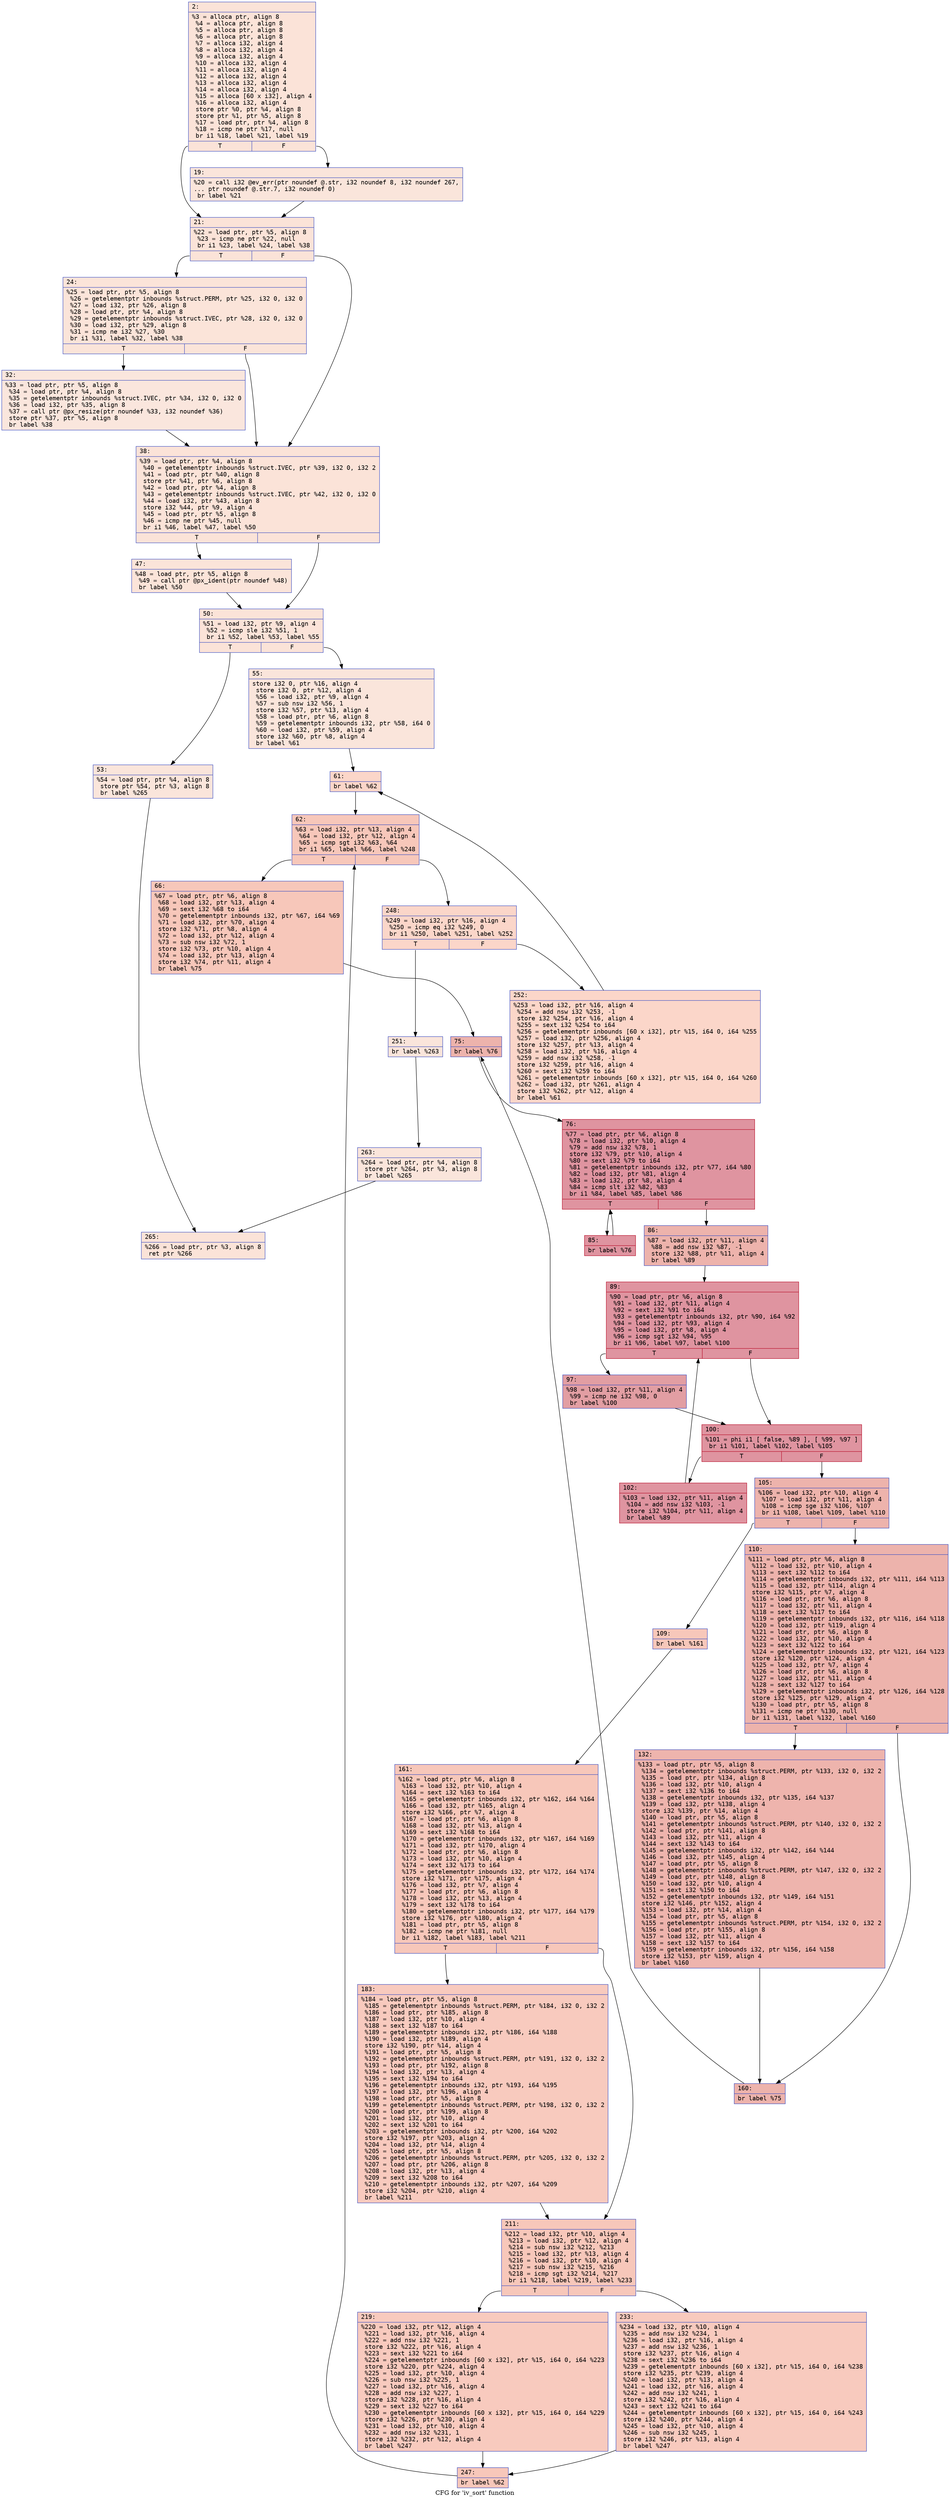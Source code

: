 digraph "CFG for 'iv_sort' function" {
	label="CFG for 'iv_sort' function";

	Node0x6000037f7d90 [shape=record,color="#3d50c3ff", style=filled, fillcolor="#f6bfa670" fontname="Courier",label="{2:\l|  %3 = alloca ptr, align 8\l  %4 = alloca ptr, align 8\l  %5 = alloca ptr, align 8\l  %6 = alloca ptr, align 8\l  %7 = alloca i32, align 4\l  %8 = alloca i32, align 4\l  %9 = alloca i32, align 4\l  %10 = alloca i32, align 4\l  %11 = alloca i32, align 4\l  %12 = alloca i32, align 4\l  %13 = alloca i32, align 4\l  %14 = alloca i32, align 4\l  %15 = alloca [60 x i32], align 4\l  %16 = alloca i32, align 4\l  store ptr %0, ptr %4, align 8\l  store ptr %1, ptr %5, align 8\l  %17 = load ptr, ptr %4, align 8\l  %18 = icmp ne ptr %17, null\l  br i1 %18, label %21, label %19\l|{<s0>T|<s1>F}}"];
	Node0x6000037f7d90:s0 -> Node0x6000037f7e30[tooltip="2 -> 21\nProbability 62.50%" ];
	Node0x6000037f7d90:s1 -> Node0x6000037f7de0[tooltip="2 -> 19\nProbability 37.50%" ];
	Node0x6000037f7de0 [shape=record,color="#3d50c3ff", style=filled, fillcolor="#f4c5ad70" fontname="Courier",label="{19:\l|  %20 = call i32 @ev_err(ptr noundef @.str, i32 noundef 8, i32 noundef 267,\l... ptr noundef @.str.7, i32 noundef 0)\l  br label %21\l}"];
	Node0x6000037f7de0 -> Node0x6000037f7e30[tooltip="19 -> 21\nProbability 100.00%" ];
	Node0x6000037f7e30 [shape=record,color="#3d50c3ff", style=filled, fillcolor="#f6bfa670" fontname="Courier",label="{21:\l|  %22 = load ptr, ptr %5, align 8\l  %23 = icmp ne ptr %22, null\l  br i1 %23, label %24, label %38\l|{<s0>T|<s1>F}}"];
	Node0x6000037f7e30:s0 -> Node0x6000037f7e80[tooltip="21 -> 24\nProbability 62.50%" ];
	Node0x6000037f7e30:s1 -> Node0x6000037f7f20[tooltip="21 -> 38\nProbability 37.50%" ];
	Node0x6000037f7e80 [shape=record,color="#3d50c3ff", style=filled, fillcolor="#f5c1a970" fontname="Courier",label="{24:\l|  %25 = load ptr, ptr %5, align 8\l  %26 = getelementptr inbounds %struct.PERM, ptr %25, i32 0, i32 0\l  %27 = load i32, ptr %26, align 8\l  %28 = load ptr, ptr %4, align 8\l  %29 = getelementptr inbounds %struct.IVEC, ptr %28, i32 0, i32 0\l  %30 = load i32, ptr %29, align 8\l  %31 = icmp ne i32 %27, %30\l  br i1 %31, label %32, label %38\l|{<s0>T|<s1>F}}"];
	Node0x6000037f7e80:s0 -> Node0x6000037f7ed0[tooltip="24 -> 32\nProbability 50.00%" ];
	Node0x6000037f7e80:s1 -> Node0x6000037f7f20[tooltip="24 -> 38\nProbability 50.00%" ];
	Node0x6000037f7ed0 [shape=record,color="#3d50c3ff", style=filled, fillcolor="#f3c7b170" fontname="Courier",label="{32:\l|  %33 = load ptr, ptr %5, align 8\l  %34 = load ptr, ptr %4, align 8\l  %35 = getelementptr inbounds %struct.IVEC, ptr %34, i32 0, i32 0\l  %36 = load i32, ptr %35, align 8\l  %37 = call ptr @px_resize(ptr noundef %33, i32 noundef %36)\l  store ptr %37, ptr %5, align 8\l  br label %38\l}"];
	Node0x6000037f7ed0 -> Node0x6000037f7f20[tooltip="32 -> 38\nProbability 100.00%" ];
	Node0x6000037f7f20 [shape=record,color="#3d50c3ff", style=filled, fillcolor="#f6bfa670" fontname="Courier",label="{38:\l|  %39 = load ptr, ptr %4, align 8\l  %40 = getelementptr inbounds %struct.IVEC, ptr %39, i32 0, i32 2\l  %41 = load ptr, ptr %40, align 8\l  store ptr %41, ptr %6, align 8\l  %42 = load ptr, ptr %4, align 8\l  %43 = getelementptr inbounds %struct.IVEC, ptr %42, i32 0, i32 0\l  %44 = load i32, ptr %43, align 8\l  store i32 %44, ptr %9, align 4\l  %45 = load ptr, ptr %5, align 8\l  %46 = icmp ne ptr %45, null\l  br i1 %46, label %47, label %50\l|{<s0>T|<s1>F}}"];
	Node0x6000037f7f20:s0 -> Node0x6000037f7f70[tooltip="38 -> 47\nProbability 62.50%" ];
	Node0x6000037f7f20:s1 -> Node0x6000037f0000[tooltip="38 -> 50\nProbability 37.50%" ];
	Node0x6000037f7f70 [shape=record,color="#3d50c3ff", style=filled, fillcolor="#f5c1a970" fontname="Courier",label="{47:\l|  %48 = load ptr, ptr %5, align 8\l  %49 = call ptr @px_ident(ptr noundef %48)\l  br label %50\l}"];
	Node0x6000037f7f70 -> Node0x6000037f0000[tooltip="47 -> 50\nProbability 100.00%" ];
	Node0x6000037f0000 [shape=record,color="#3d50c3ff", style=filled, fillcolor="#f6bfa670" fontname="Courier",label="{50:\l|  %51 = load i32, ptr %9, align 4\l  %52 = icmp sle i32 %51, 1\l  br i1 %52, label %53, label %55\l|{<s0>T|<s1>F}}"];
	Node0x6000037f0000:s0 -> Node0x6000037f0050[tooltip="50 -> 53\nProbability 50.00%" ];
	Node0x6000037f0000:s1 -> Node0x6000037f00a0[tooltip="50 -> 55\nProbability 50.00%" ];
	Node0x6000037f0050 [shape=record,color="#3d50c3ff", style=filled, fillcolor="#f4c5ad70" fontname="Courier",label="{53:\l|  %54 = load ptr, ptr %4, align 8\l  store ptr %54, ptr %3, align 8\l  br label %265\l}"];
	Node0x6000037f0050 -> Node0x6000037f0910[tooltip="53 -> 265\nProbability 100.00%" ];
	Node0x6000037f00a0 [shape=record,color="#3d50c3ff", style=filled, fillcolor="#f4c5ad70" fontname="Courier",label="{55:\l|  store i32 0, ptr %16, align 4\l  store i32 0, ptr %12, align 4\l  %56 = load i32, ptr %9, align 4\l  %57 = sub nsw i32 %56, 1\l  store i32 %57, ptr %13, align 4\l  %58 = load ptr, ptr %6, align 8\l  %59 = getelementptr inbounds i32, ptr %58, i64 0\l  %60 = load i32, ptr %59, align 4\l  store i32 %60, ptr %8, align 4\l  br label %61\l}"];
	Node0x6000037f00a0 -> Node0x6000037f00f0[tooltip="55 -> 61\nProbability 100.00%" ];
	Node0x6000037f00f0 [shape=record,color="#3d50c3ff", style=filled, fillcolor="#f6a38570" fontname="Courier",label="{61:\l|  br label %62\l}"];
	Node0x6000037f00f0 -> Node0x6000037f0140[tooltip="61 -> 62\nProbability 100.00%" ];
	Node0x6000037f0140 [shape=record,color="#3d50c3ff", style=filled, fillcolor="#ec7f6370" fontname="Courier",label="{62:\l|  %63 = load i32, ptr %13, align 4\l  %64 = load i32, ptr %12, align 4\l  %65 = icmp sgt i32 %63, %64\l  br i1 %65, label %66, label %248\l|{<s0>T|<s1>F}}"];
	Node0x6000037f0140:s0 -> Node0x6000037f0190[tooltip="62 -> 66\nProbability 96.88%" ];
	Node0x6000037f0140:s1 -> Node0x6000037f07d0[tooltip="62 -> 248\nProbability 3.12%" ];
	Node0x6000037f0190 [shape=record,color="#3d50c3ff", style=filled, fillcolor="#ec7f6370" fontname="Courier",label="{66:\l|  %67 = load ptr, ptr %6, align 8\l  %68 = load i32, ptr %13, align 4\l  %69 = sext i32 %68 to i64\l  %70 = getelementptr inbounds i32, ptr %67, i64 %69\l  %71 = load i32, ptr %70, align 4\l  store i32 %71, ptr %8, align 4\l  %72 = load i32, ptr %12, align 4\l  %73 = sub nsw i32 %72, 1\l  store i32 %73, ptr %10, align 4\l  %74 = load i32, ptr %13, align 4\l  store i32 %74, ptr %11, align 4\l  br label %75\l}"];
	Node0x6000037f0190 -> Node0x6000037f01e0[tooltip="66 -> 75\nProbability 100.00%" ];
	Node0x6000037f01e0 [shape=record,color="#3d50c3ff", style=filled, fillcolor="#d6524470" fontname="Courier",label="{75:\l|  br label %76\l}"];
	Node0x6000037f01e0 -> Node0x6000037f0230[tooltip="75 -> 76\nProbability 100.00%" ];
	Node0x6000037f0230 [shape=record,color="#b70d28ff", style=filled, fillcolor="#b70d2870" fontname="Courier",label="{76:\l|  %77 = load ptr, ptr %6, align 8\l  %78 = load i32, ptr %10, align 4\l  %79 = add nsw i32 %78, 1\l  store i32 %79, ptr %10, align 4\l  %80 = sext i32 %79 to i64\l  %81 = getelementptr inbounds i32, ptr %77, i64 %80\l  %82 = load i32, ptr %81, align 4\l  %83 = load i32, ptr %8, align 4\l  %84 = icmp slt i32 %82, %83\l  br i1 %84, label %85, label %86\l|{<s0>T|<s1>F}}"];
	Node0x6000037f0230:s0 -> Node0x6000037f0280[tooltip="76 -> 85\nProbability 96.88%" ];
	Node0x6000037f0230:s1 -> Node0x6000037f02d0[tooltip="76 -> 86\nProbability 3.12%" ];
	Node0x6000037f0280 [shape=record,color="#b70d28ff", style=filled, fillcolor="#b70d2870" fontname="Courier",label="{85:\l|  br label %76\l}"];
	Node0x6000037f0280 -> Node0x6000037f0230[tooltip="85 -> 76\nProbability 100.00%" ];
	Node0x6000037f02d0 [shape=record,color="#3d50c3ff", style=filled, fillcolor="#d6524470" fontname="Courier",label="{86:\l|  %87 = load i32, ptr %11, align 4\l  %88 = add nsw i32 %87, -1\l  store i32 %88, ptr %11, align 4\l  br label %89\l}"];
	Node0x6000037f02d0 -> Node0x6000037f0320[tooltip="86 -> 89\nProbability 100.00%" ];
	Node0x6000037f0320 [shape=record,color="#b70d28ff", style=filled, fillcolor="#b70d2870" fontname="Courier",label="{89:\l|  %90 = load ptr, ptr %6, align 8\l  %91 = load i32, ptr %11, align 4\l  %92 = sext i32 %91 to i64\l  %93 = getelementptr inbounds i32, ptr %90, i64 %92\l  %94 = load i32, ptr %93, align 4\l  %95 = load i32, ptr %8, align 4\l  %96 = icmp sgt i32 %94, %95\l  br i1 %96, label %97, label %100\l|{<s0>T|<s1>F}}"];
	Node0x6000037f0320:s0 -> Node0x6000037f0370[tooltip="89 -> 97\nProbability 50.00%" ];
	Node0x6000037f0320:s1 -> Node0x6000037f03c0[tooltip="89 -> 100\nProbability 50.00%" ];
	Node0x6000037f0370 [shape=record,color="#3d50c3ff", style=filled, fillcolor="#be242e70" fontname="Courier",label="{97:\l|  %98 = load i32, ptr %11, align 4\l  %99 = icmp ne i32 %98, 0\l  br label %100\l}"];
	Node0x6000037f0370 -> Node0x6000037f03c0[tooltip="97 -> 100\nProbability 100.00%" ];
	Node0x6000037f03c0 [shape=record,color="#b70d28ff", style=filled, fillcolor="#b70d2870" fontname="Courier",label="{100:\l|  %101 = phi i1 [ false, %89 ], [ %99, %97 ]\l  br i1 %101, label %102, label %105\l|{<s0>T|<s1>F}}"];
	Node0x6000037f03c0:s0 -> Node0x6000037f0410[tooltip="100 -> 102\nProbability 96.88%" ];
	Node0x6000037f03c0:s1 -> Node0x6000037f0460[tooltip="100 -> 105\nProbability 3.12%" ];
	Node0x6000037f0410 [shape=record,color="#b70d28ff", style=filled, fillcolor="#b70d2870" fontname="Courier",label="{102:\l|  %103 = load i32, ptr %11, align 4\l  %104 = add nsw i32 %103, -1\l  store i32 %104, ptr %11, align 4\l  br label %89\l}"];
	Node0x6000037f0410 -> Node0x6000037f0320[tooltip="102 -> 89\nProbability 100.00%" ];
	Node0x6000037f0460 [shape=record,color="#3d50c3ff", style=filled, fillcolor="#d6524470" fontname="Courier",label="{105:\l|  %106 = load i32, ptr %10, align 4\l  %107 = load i32, ptr %11, align 4\l  %108 = icmp sge i32 %106, %107\l  br i1 %108, label %109, label %110\l|{<s0>T|<s1>F}}"];
	Node0x6000037f0460:s0 -> Node0x6000037f04b0[tooltip="105 -> 109\nProbability 3.12%" ];
	Node0x6000037f0460:s1 -> Node0x6000037f0500[tooltip="105 -> 110\nProbability 96.88%" ];
	Node0x6000037f04b0 [shape=record,color="#3d50c3ff", style=filled, fillcolor="#ec7f6370" fontname="Courier",label="{109:\l|  br label %161\l}"];
	Node0x6000037f04b0 -> Node0x6000037f05f0[tooltip="109 -> 161\nProbability 100.00%" ];
	Node0x6000037f0500 [shape=record,color="#3d50c3ff", style=filled, fillcolor="#d6524470" fontname="Courier",label="{110:\l|  %111 = load ptr, ptr %6, align 8\l  %112 = load i32, ptr %10, align 4\l  %113 = sext i32 %112 to i64\l  %114 = getelementptr inbounds i32, ptr %111, i64 %113\l  %115 = load i32, ptr %114, align 4\l  store i32 %115, ptr %7, align 4\l  %116 = load ptr, ptr %6, align 8\l  %117 = load i32, ptr %11, align 4\l  %118 = sext i32 %117 to i64\l  %119 = getelementptr inbounds i32, ptr %116, i64 %118\l  %120 = load i32, ptr %119, align 4\l  %121 = load ptr, ptr %6, align 8\l  %122 = load i32, ptr %10, align 4\l  %123 = sext i32 %122 to i64\l  %124 = getelementptr inbounds i32, ptr %121, i64 %123\l  store i32 %120, ptr %124, align 4\l  %125 = load i32, ptr %7, align 4\l  %126 = load ptr, ptr %6, align 8\l  %127 = load i32, ptr %11, align 4\l  %128 = sext i32 %127 to i64\l  %129 = getelementptr inbounds i32, ptr %126, i64 %128\l  store i32 %125, ptr %129, align 4\l  %130 = load ptr, ptr %5, align 8\l  %131 = icmp ne ptr %130, null\l  br i1 %131, label %132, label %160\l|{<s0>T|<s1>F}}"];
	Node0x6000037f0500:s0 -> Node0x6000037f0550[tooltip="110 -> 132\nProbability 62.50%" ];
	Node0x6000037f0500:s1 -> Node0x6000037f05a0[tooltip="110 -> 160\nProbability 37.50%" ];
	Node0x6000037f0550 [shape=record,color="#3d50c3ff", style=filled, fillcolor="#d8564670" fontname="Courier",label="{132:\l|  %133 = load ptr, ptr %5, align 8\l  %134 = getelementptr inbounds %struct.PERM, ptr %133, i32 0, i32 2\l  %135 = load ptr, ptr %134, align 8\l  %136 = load i32, ptr %10, align 4\l  %137 = sext i32 %136 to i64\l  %138 = getelementptr inbounds i32, ptr %135, i64 %137\l  %139 = load i32, ptr %138, align 4\l  store i32 %139, ptr %14, align 4\l  %140 = load ptr, ptr %5, align 8\l  %141 = getelementptr inbounds %struct.PERM, ptr %140, i32 0, i32 2\l  %142 = load ptr, ptr %141, align 8\l  %143 = load i32, ptr %11, align 4\l  %144 = sext i32 %143 to i64\l  %145 = getelementptr inbounds i32, ptr %142, i64 %144\l  %146 = load i32, ptr %145, align 4\l  %147 = load ptr, ptr %5, align 8\l  %148 = getelementptr inbounds %struct.PERM, ptr %147, i32 0, i32 2\l  %149 = load ptr, ptr %148, align 8\l  %150 = load i32, ptr %10, align 4\l  %151 = sext i32 %150 to i64\l  %152 = getelementptr inbounds i32, ptr %149, i64 %151\l  store i32 %146, ptr %152, align 4\l  %153 = load i32, ptr %14, align 4\l  %154 = load ptr, ptr %5, align 8\l  %155 = getelementptr inbounds %struct.PERM, ptr %154, i32 0, i32 2\l  %156 = load ptr, ptr %155, align 8\l  %157 = load i32, ptr %11, align 4\l  %158 = sext i32 %157 to i64\l  %159 = getelementptr inbounds i32, ptr %156, i64 %158\l  store i32 %153, ptr %159, align 4\l  br label %160\l}"];
	Node0x6000037f0550 -> Node0x6000037f05a0[tooltip="132 -> 160\nProbability 100.00%" ];
	Node0x6000037f05a0 [shape=record,color="#3d50c3ff", style=filled, fillcolor="#d6524470" fontname="Courier",label="{160:\l|  br label %75\l}"];
	Node0x6000037f05a0 -> Node0x6000037f01e0[tooltip="160 -> 75\nProbability 100.00%" ];
	Node0x6000037f05f0 [shape=record,color="#3d50c3ff", style=filled, fillcolor="#ec7f6370" fontname="Courier",label="{161:\l|  %162 = load ptr, ptr %6, align 8\l  %163 = load i32, ptr %10, align 4\l  %164 = sext i32 %163 to i64\l  %165 = getelementptr inbounds i32, ptr %162, i64 %164\l  %166 = load i32, ptr %165, align 4\l  store i32 %166, ptr %7, align 4\l  %167 = load ptr, ptr %6, align 8\l  %168 = load i32, ptr %13, align 4\l  %169 = sext i32 %168 to i64\l  %170 = getelementptr inbounds i32, ptr %167, i64 %169\l  %171 = load i32, ptr %170, align 4\l  %172 = load ptr, ptr %6, align 8\l  %173 = load i32, ptr %10, align 4\l  %174 = sext i32 %173 to i64\l  %175 = getelementptr inbounds i32, ptr %172, i64 %174\l  store i32 %171, ptr %175, align 4\l  %176 = load i32, ptr %7, align 4\l  %177 = load ptr, ptr %6, align 8\l  %178 = load i32, ptr %13, align 4\l  %179 = sext i32 %178 to i64\l  %180 = getelementptr inbounds i32, ptr %177, i64 %179\l  store i32 %176, ptr %180, align 4\l  %181 = load ptr, ptr %5, align 8\l  %182 = icmp ne ptr %181, null\l  br i1 %182, label %183, label %211\l|{<s0>T|<s1>F}}"];
	Node0x6000037f05f0:s0 -> Node0x6000037f0640[tooltip="161 -> 183\nProbability 62.50%" ];
	Node0x6000037f05f0:s1 -> Node0x6000037f0690[tooltip="161 -> 211\nProbability 37.50%" ];
	Node0x6000037f0640 [shape=record,color="#3d50c3ff", style=filled, fillcolor="#ef886b70" fontname="Courier",label="{183:\l|  %184 = load ptr, ptr %5, align 8\l  %185 = getelementptr inbounds %struct.PERM, ptr %184, i32 0, i32 2\l  %186 = load ptr, ptr %185, align 8\l  %187 = load i32, ptr %10, align 4\l  %188 = sext i32 %187 to i64\l  %189 = getelementptr inbounds i32, ptr %186, i64 %188\l  %190 = load i32, ptr %189, align 4\l  store i32 %190, ptr %14, align 4\l  %191 = load ptr, ptr %5, align 8\l  %192 = getelementptr inbounds %struct.PERM, ptr %191, i32 0, i32 2\l  %193 = load ptr, ptr %192, align 8\l  %194 = load i32, ptr %13, align 4\l  %195 = sext i32 %194 to i64\l  %196 = getelementptr inbounds i32, ptr %193, i64 %195\l  %197 = load i32, ptr %196, align 4\l  %198 = load ptr, ptr %5, align 8\l  %199 = getelementptr inbounds %struct.PERM, ptr %198, i32 0, i32 2\l  %200 = load ptr, ptr %199, align 8\l  %201 = load i32, ptr %10, align 4\l  %202 = sext i32 %201 to i64\l  %203 = getelementptr inbounds i32, ptr %200, i64 %202\l  store i32 %197, ptr %203, align 4\l  %204 = load i32, ptr %14, align 4\l  %205 = load ptr, ptr %5, align 8\l  %206 = getelementptr inbounds %struct.PERM, ptr %205, i32 0, i32 2\l  %207 = load ptr, ptr %206, align 8\l  %208 = load i32, ptr %13, align 4\l  %209 = sext i32 %208 to i64\l  %210 = getelementptr inbounds i32, ptr %207, i64 %209\l  store i32 %204, ptr %210, align 4\l  br label %211\l}"];
	Node0x6000037f0640 -> Node0x6000037f0690[tooltip="183 -> 211\nProbability 100.00%" ];
	Node0x6000037f0690 [shape=record,color="#3d50c3ff", style=filled, fillcolor="#ec7f6370" fontname="Courier",label="{211:\l|  %212 = load i32, ptr %10, align 4\l  %213 = load i32, ptr %12, align 4\l  %214 = sub nsw i32 %212, %213\l  %215 = load i32, ptr %13, align 4\l  %216 = load i32, ptr %10, align 4\l  %217 = sub nsw i32 %215, %216\l  %218 = icmp sgt i32 %214, %217\l  br i1 %218, label %219, label %233\l|{<s0>T|<s1>F}}"];
	Node0x6000037f0690:s0 -> Node0x6000037f06e0[tooltip="211 -> 219\nProbability 50.00%" ];
	Node0x6000037f0690:s1 -> Node0x6000037f0730[tooltip="211 -> 233\nProbability 50.00%" ];
	Node0x6000037f06e0 [shape=record,color="#3d50c3ff", style=filled, fillcolor="#ef886b70" fontname="Courier",label="{219:\l|  %220 = load i32, ptr %12, align 4\l  %221 = load i32, ptr %16, align 4\l  %222 = add nsw i32 %221, 1\l  store i32 %222, ptr %16, align 4\l  %223 = sext i32 %221 to i64\l  %224 = getelementptr inbounds [60 x i32], ptr %15, i64 0, i64 %223\l  store i32 %220, ptr %224, align 4\l  %225 = load i32, ptr %10, align 4\l  %226 = sub nsw i32 %225, 1\l  %227 = load i32, ptr %16, align 4\l  %228 = add nsw i32 %227, 1\l  store i32 %228, ptr %16, align 4\l  %229 = sext i32 %227 to i64\l  %230 = getelementptr inbounds [60 x i32], ptr %15, i64 0, i64 %229\l  store i32 %226, ptr %230, align 4\l  %231 = load i32, ptr %10, align 4\l  %232 = add nsw i32 %231, 1\l  store i32 %232, ptr %12, align 4\l  br label %247\l}"];
	Node0x6000037f06e0 -> Node0x6000037f0780[tooltip="219 -> 247\nProbability 100.00%" ];
	Node0x6000037f0730 [shape=record,color="#3d50c3ff", style=filled, fillcolor="#ef886b70" fontname="Courier",label="{233:\l|  %234 = load i32, ptr %10, align 4\l  %235 = add nsw i32 %234, 1\l  %236 = load i32, ptr %16, align 4\l  %237 = add nsw i32 %236, 1\l  store i32 %237, ptr %16, align 4\l  %238 = sext i32 %236 to i64\l  %239 = getelementptr inbounds [60 x i32], ptr %15, i64 0, i64 %238\l  store i32 %235, ptr %239, align 4\l  %240 = load i32, ptr %13, align 4\l  %241 = load i32, ptr %16, align 4\l  %242 = add nsw i32 %241, 1\l  store i32 %242, ptr %16, align 4\l  %243 = sext i32 %241 to i64\l  %244 = getelementptr inbounds [60 x i32], ptr %15, i64 0, i64 %243\l  store i32 %240, ptr %244, align 4\l  %245 = load i32, ptr %10, align 4\l  %246 = sub nsw i32 %245, 1\l  store i32 %246, ptr %13, align 4\l  br label %247\l}"];
	Node0x6000037f0730 -> Node0x6000037f0780[tooltip="233 -> 247\nProbability 100.00%" ];
	Node0x6000037f0780 [shape=record,color="#3d50c3ff", style=filled, fillcolor="#ec7f6370" fontname="Courier",label="{247:\l|  br label %62\l}"];
	Node0x6000037f0780 -> Node0x6000037f0140[tooltip="247 -> 62\nProbability 100.00%" ];
	Node0x6000037f07d0 [shape=record,color="#3d50c3ff", style=filled, fillcolor="#f6a38570" fontname="Courier",label="{248:\l|  %249 = load i32, ptr %16, align 4\l  %250 = icmp eq i32 %249, 0\l  br i1 %250, label %251, label %252\l|{<s0>T|<s1>F}}"];
	Node0x6000037f07d0:s0 -> Node0x6000037f0820[tooltip="248 -> 251\nProbability 3.12%" ];
	Node0x6000037f07d0:s1 -> Node0x6000037f0870[tooltip="248 -> 252\nProbability 96.88%" ];
	Node0x6000037f0820 [shape=record,color="#3d50c3ff", style=filled, fillcolor="#f4c5ad70" fontname="Courier",label="{251:\l|  br label %263\l}"];
	Node0x6000037f0820 -> Node0x6000037f08c0[tooltip="251 -> 263\nProbability 100.00%" ];
	Node0x6000037f0870 [shape=record,color="#3d50c3ff", style=filled, fillcolor="#f6a38570" fontname="Courier",label="{252:\l|  %253 = load i32, ptr %16, align 4\l  %254 = add nsw i32 %253, -1\l  store i32 %254, ptr %16, align 4\l  %255 = sext i32 %254 to i64\l  %256 = getelementptr inbounds [60 x i32], ptr %15, i64 0, i64 %255\l  %257 = load i32, ptr %256, align 4\l  store i32 %257, ptr %13, align 4\l  %258 = load i32, ptr %16, align 4\l  %259 = add nsw i32 %258, -1\l  store i32 %259, ptr %16, align 4\l  %260 = sext i32 %259 to i64\l  %261 = getelementptr inbounds [60 x i32], ptr %15, i64 0, i64 %260\l  %262 = load i32, ptr %261, align 4\l  store i32 %262, ptr %12, align 4\l  br label %61\l}"];
	Node0x6000037f0870 -> Node0x6000037f00f0[tooltip="252 -> 61\nProbability 100.00%" ];
	Node0x6000037f08c0 [shape=record,color="#3d50c3ff", style=filled, fillcolor="#f4c5ad70" fontname="Courier",label="{263:\l|  %264 = load ptr, ptr %4, align 8\l  store ptr %264, ptr %3, align 8\l  br label %265\l}"];
	Node0x6000037f08c0 -> Node0x6000037f0910[tooltip="263 -> 265\nProbability 100.00%" ];
	Node0x6000037f0910 [shape=record,color="#3d50c3ff", style=filled, fillcolor="#f6bfa670" fontname="Courier",label="{265:\l|  %266 = load ptr, ptr %3, align 8\l  ret ptr %266\l}"];
}
